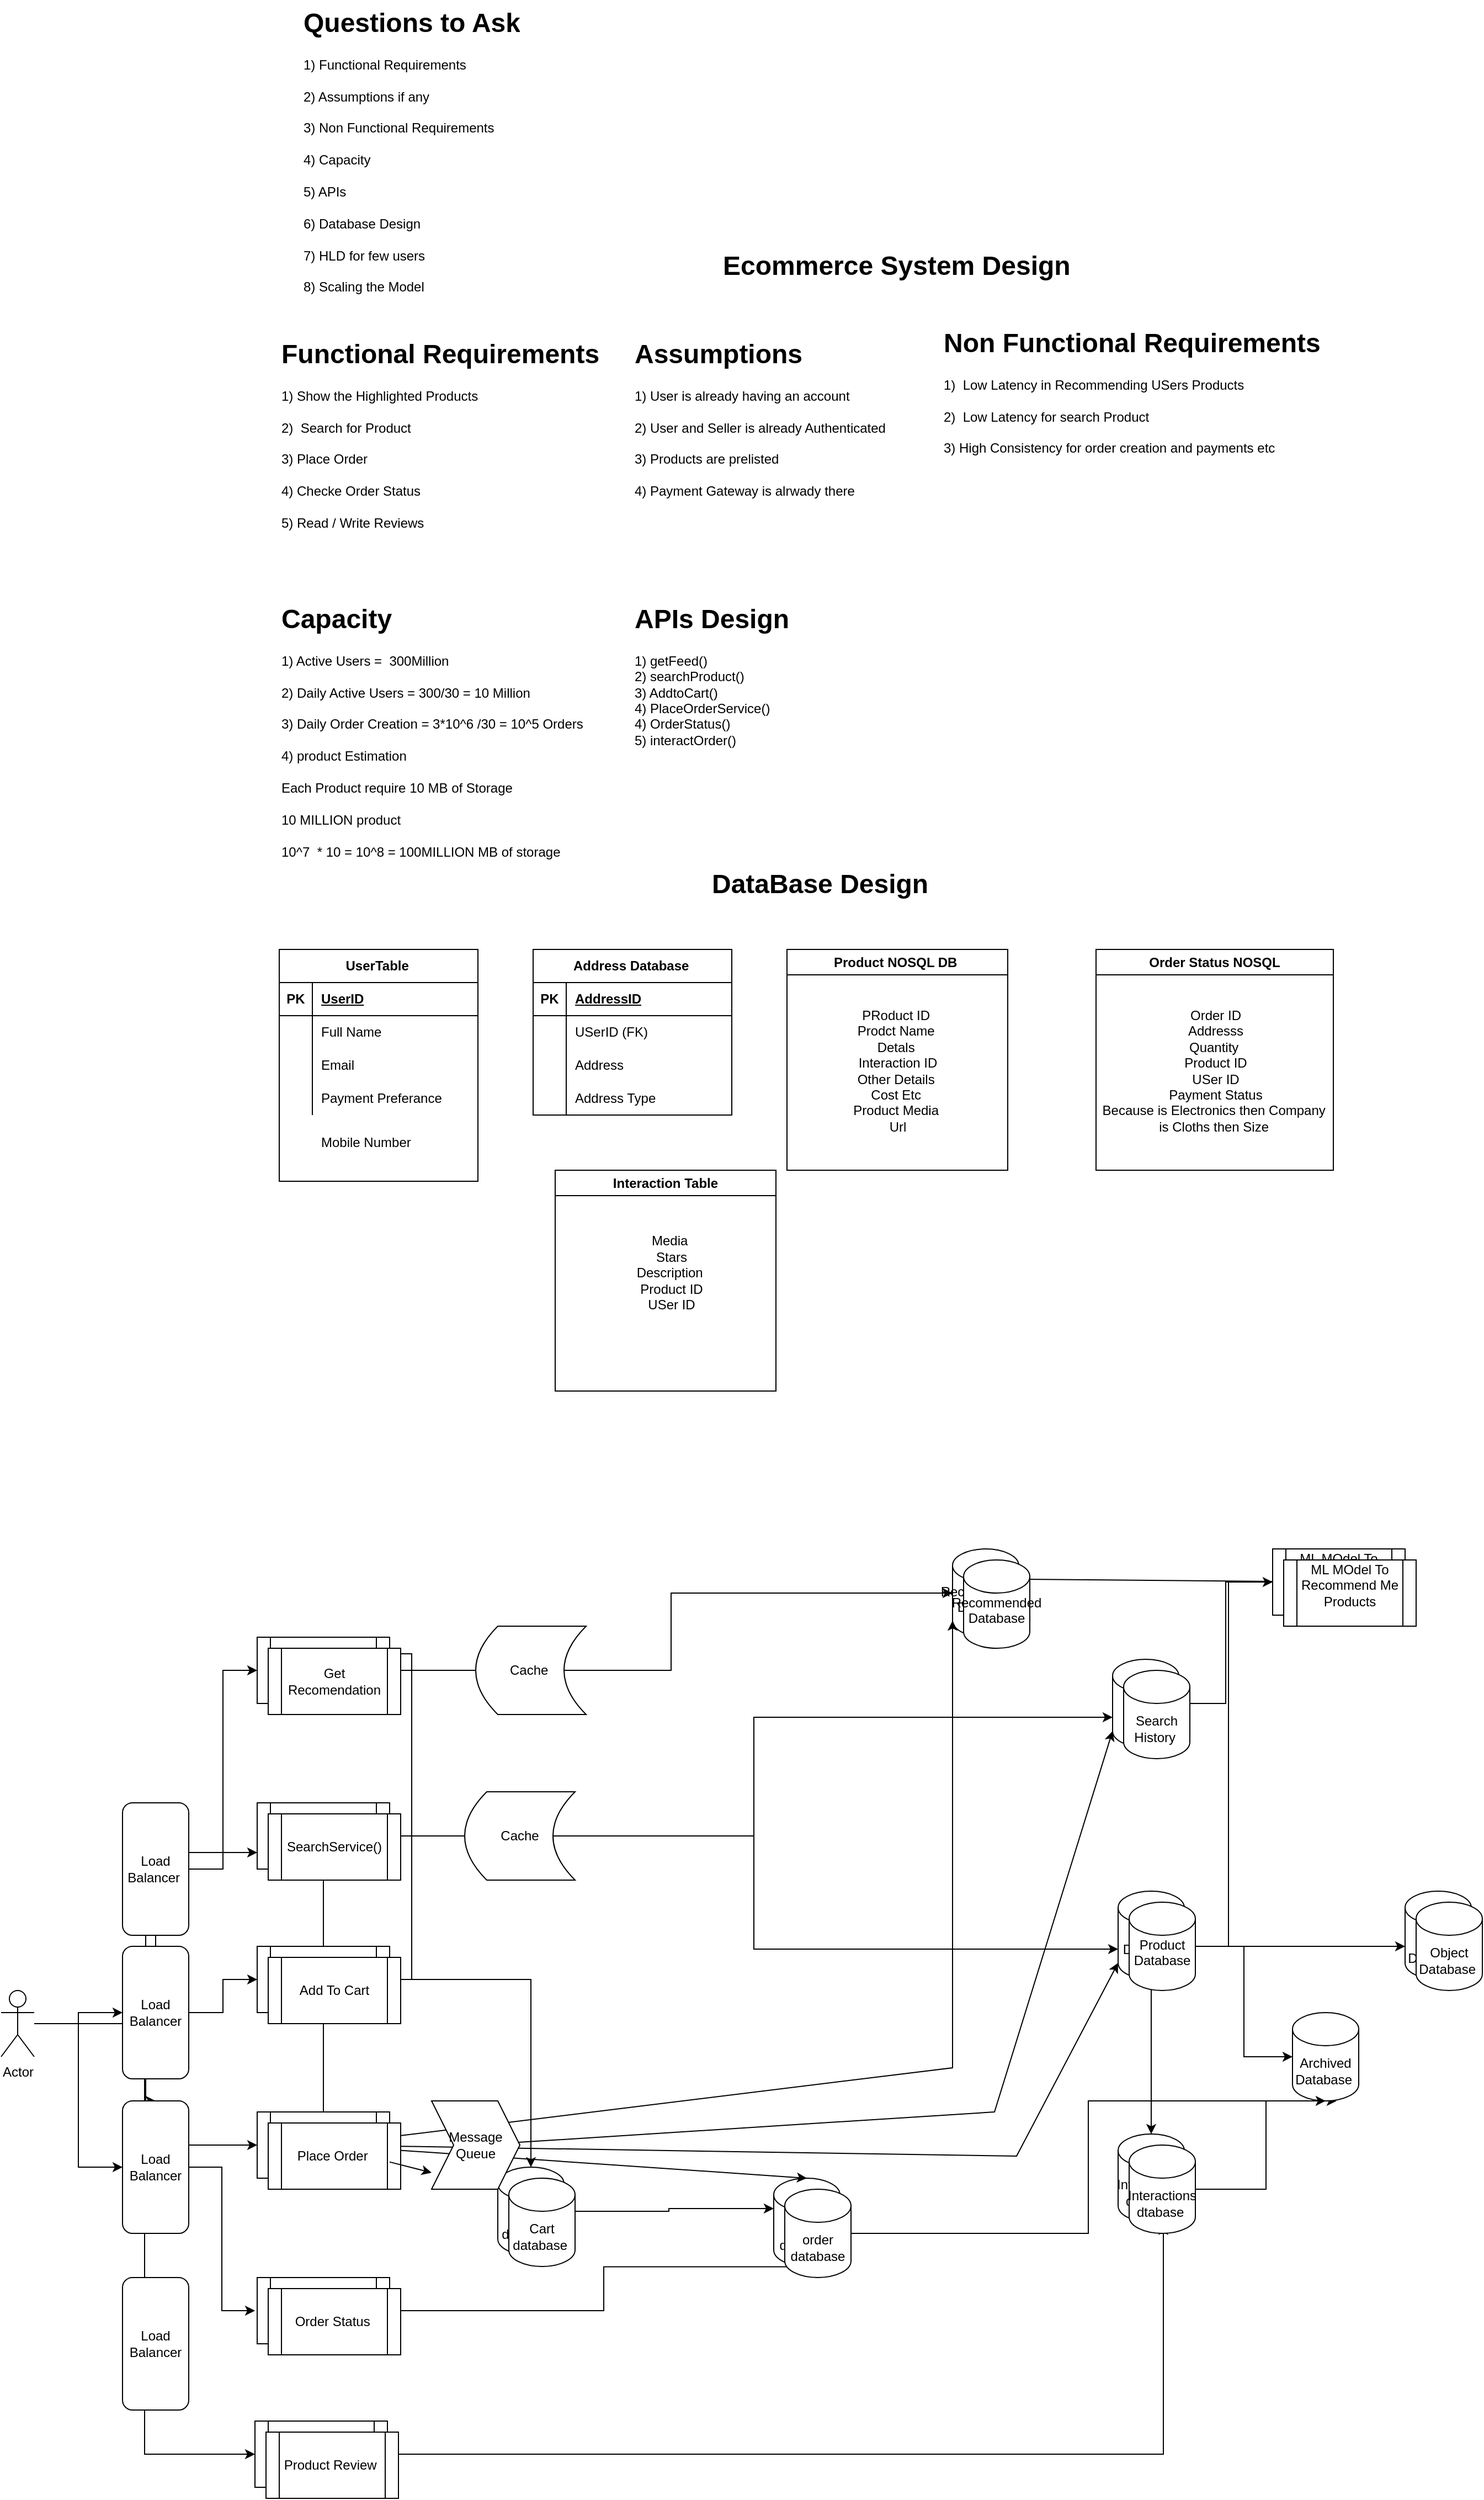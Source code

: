 <mxfile version="26.0.4">
  <diagram name="Page-1" id="vPNPpw1-spJfK8KdUWBt">
    <mxGraphModel dx="2977" dy="2204" grid="1" gridSize="10" guides="1" tooltips="1" connect="1" arrows="1" fold="1" page="1" pageScale="1" pageWidth="827" pageHeight="1169" math="0" shadow="0">
      <root>
        <mxCell id="0" />
        <mxCell id="1" parent="0" />
        <mxCell id="ARHC1FXlhYcFvnNgFahC-1" value="&lt;h1 style=&quot;margin-top: 0px;&quot;&gt;Ecommerce System Design&amp;nbsp;&lt;/h1&gt;" style="text;html=1;whiteSpace=wrap;overflow=hidden;rounded=0;" vertex="1" parent="1">
          <mxGeometry x="160" y="-600" width="340" height="40" as="geometry" />
        </mxCell>
        <mxCell id="ARHC1FXlhYcFvnNgFahC-2" value="&lt;h1 style=&quot;margin-top: 0px;&quot;&gt;Questions to Ask&lt;/h1&gt;&lt;div&gt;1) Functional Requirements&amp;nbsp;&lt;/div&gt;&lt;div&gt;&lt;br&gt;&lt;/div&gt;&lt;div&gt;2) Assumptions if any&lt;/div&gt;&lt;div&gt;&lt;br&gt;&lt;/div&gt;&lt;div&gt;3) Non Functional Requirements&lt;/div&gt;&lt;div&gt;&lt;br&gt;&lt;/div&gt;&lt;div&gt;4) Capacity&lt;/div&gt;&lt;div&gt;&lt;br&gt;&lt;/div&gt;&lt;div&gt;5) APIs&lt;/div&gt;&lt;div&gt;&lt;br&gt;&lt;/div&gt;&lt;div&gt;6) Database Design&amp;nbsp;&lt;/div&gt;&lt;div&gt;&lt;br&gt;&lt;/div&gt;&lt;div&gt;7) HLD for few users&amp;nbsp;&lt;/div&gt;&lt;div&gt;&lt;br&gt;&lt;/div&gt;&lt;div&gt;8) Scaling the Model&amp;nbsp;&lt;/div&gt;&lt;div&gt;&lt;br&gt;&lt;/div&gt;&lt;div&gt;&lt;br&gt;&lt;/div&gt;" style="text;html=1;whiteSpace=wrap;overflow=hidden;rounded=0;" vertex="1" parent="1">
          <mxGeometry x="-220" y="-820" width="240" height="280" as="geometry" />
        </mxCell>
        <mxCell id="ARHC1FXlhYcFvnNgFahC-3" value="&lt;h1 style=&quot;margin-top: 0px;&quot;&gt;&lt;span style=&quot;background-color: transparent; color: light-dark(rgb(0, 0, 0), rgb(255, 255, 255));&quot;&gt;Functional Requirements&lt;/span&gt;&lt;/h1&gt;&lt;div&gt;&lt;span style=&quot;background-color: transparent; color: light-dark(rgb(0, 0, 0), rgb(255, 255, 255));&quot;&gt;1) Show the Highlighted Products&amp;nbsp;&lt;/span&gt;&lt;/div&gt;&lt;div&gt;&lt;span style=&quot;background-color: transparent; color: light-dark(rgb(0, 0, 0), rgb(255, 255, 255));&quot;&gt;&lt;br&gt;&lt;/span&gt;&lt;/div&gt;&lt;div&gt;&lt;span style=&quot;background-color: transparent; color: light-dark(rgb(0, 0, 0), rgb(255, 255, 255));&quot;&gt;2)&amp;nbsp; Search for Product&amp;nbsp;&lt;/span&gt;&lt;/div&gt;&lt;div&gt;&lt;br&gt;&lt;/div&gt;&lt;div&gt;&lt;span style=&quot;background-color: transparent; color: light-dark(rgb(0, 0, 0), rgb(255, 255, 255));&quot;&gt;3) Place Order&lt;/span&gt;&lt;/div&gt;&lt;div&gt;&lt;span style=&quot;background-color: transparent; color: light-dark(rgb(0, 0, 0), rgb(255, 255, 255));&quot;&gt;&lt;br&gt;&lt;/span&gt;&lt;/div&gt;&lt;div&gt;&lt;span style=&quot;background-color: transparent; color: light-dark(rgb(0, 0, 0), rgb(255, 255, 255));&quot;&gt;4) Checke Order Status&lt;/span&gt;&lt;/div&gt;&lt;div&gt;&lt;span style=&quot;background-color: transparent; color: light-dark(rgb(0, 0, 0), rgb(255, 255, 255));&quot;&gt;&lt;br&gt;&lt;/span&gt;&lt;/div&gt;&lt;div&gt;&lt;span style=&quot;background-color: transparent; color: light-dark(rgb(0, 0, 0), rgb(255, 255, 255));&quot;&gt;5) Read / Write Reviews&amp;nbsp;&lt;/span&gt;&lt;/div&gt;&lt;div&gt;&lt;span style=&quot;background-color: transparent; color: light-dark(rgb(0, 0, 0), rgb(255, 255, 255));&quot;&gt;&lt;br&gt;&lt;/span&gt;&lt;/div&gt;&lt;div&gt;&lt;span style=&quot;background-color: transparent; color: light-dark(rgb(0, 0, 0), rgb(255, 255, 255));&quot;&gt;&lt;br&gt;&lt;/span&gt;&lt;/div&gt;" style="text;html=1;whiteSpace=wrap;overflow=hidden;rounded=0;" vertex="1" parent="1">
          <mxGeometry x="-240" y="-520" width="300" height="210" as="geometry" />
        </mxCell>
        <mxCell id="ARHC1FXlhYcFvnNgFahC-4" value="&lt;h1 style=&quot;margin-top: 0px;&quot;&gt;Assumptions&lt;/h1&gt;&lt;div&gt;1) User is already having an account&lt;/div&gt;&lt;div&gt;&lt;br&gt;&lt;/div&gt;&lt;div&gt;2) User and Seller is already Authenticated&lt;/div&gt;&lt;div&gt;&lt;br&gt;&lt;/div&gt;&lt;div&gt;3) Products are prelisted&amp;nbsp;&lt;/div&gt;&lt;div&gt;&lt;br&gt;&lt;/div&gt;&lt;div&gt;4) Payment Gateway is alrwady there&amp;nbsp;&amp;nbsp;&lt;/div&gt;&lt;div&gt;&lt;br&gt;&lt;/div&gt;" style="text;html=1;whiteSpace=wrap;overflow=hidden;rounded=0;" vertex="1" parent="1">
          <mxGeometry x="80" y="-520" width="260" height="160" as="geometry" />
        </mxCell>
        <mxCell id="ARHC1FXlhYcFvnNgFahC-5" value="&lt;h1 style=&quot;margin-top: 0px;&quot;&gt;Non Functional Requirements&lt;/h1&gt;&lt;div&gt;1)&amp;nbsp; Low Latency in Recommending USers Products&amp;nbsp;&lt;/div&gt;&lt;div&gt;&lt;br&gt;&lt;/div&gt;&lt;div&gt;2)&amp;nbsp; Low Latency for search Product&amp;nbsp;&lt;/div&gt;&lt;div&gt;&lt;br&gt;&lt;/div&gt;&lt;div&gt;3) High Consistency for order creation and payments etc&lt;/div&gt;&lt;div&gt;&lt;br&gt;&lt;/div&gt;&lt;div&gt;&lt;br&gt;&lt;/div&gt;" style="text;html=1;whiteSpace=wrap;overflow=hidden;rounded=0;" vertex="1" parent="1">
          <mxGeometry x="360" y="-530" width="360" height="140" as="geometry" />
        </mxCell>
        <mxCell id="ARHC1FXlhYcFvnNgFahC-7" value="&lt;h1 style=&quot;margin-top: 0px;&quot;&gt;Capacity&amp;nbsp;&lt;/h1&gt;&lt;div&gt;1) Active Users =&amp;nbsp; 300Million&lt;/div&gt;&lt;div&gt;&lt;br&gt;&lt;/div&gt;&lt;div&gt;2) Daily Active Users = 300/30 = 10 Million&lt;/div&gt;&lt;div&gt;&lt;br&gt;&lt;/div&gt;&lt;div&gt;3) Daily Order Creation = 3*10^6 /30 = 10^5 Orders&lt;/div&gt;&lt;div&gt;&lt;br&gt;&lt;/div&gt;&lt;div&gt;4) product Estimation&amp;nbsp;&lt;/div&gt;&lt;div&gt;&lt;br&gt;&lt;/div&gt;&lt;div&gt;Each Product require 10 MB of Storage&amp;nbsp;&lt;/div&gt;&lt;div&gt;&lt;br&gt;&lt;/div&gt;&lt;div&gt;10 MILLION product&amp;nbsp;&amp;nbsp;&lt;/div&gt;&lt;div&gt;&lt;br&gt;&lt;/div&gt;&lt;div&gt;10^7&amp;nbsp; * 10 = 10^8 = 100MILLION MB of storage&amp;nbsp;&lt;/div&gt;" style="text;html=1;whiteSpace=wrap;overflow=hidden;rounded=0;" vertex="1" parent="1">
          <mxGeometry x="-240" y="-280" width="290" height="250" as="geometry" />
        </mxCell>
        <mxCell id="ARHC1FXlhYcFvnNgFahC-8" value="&lt;h1 style=&quot;margin-top: 0px;&quot;&gt;APIs Design&amp;nbsp;&lt;/h1&gt;&lt;div&gt;1) getFeed()&lt;/div&gt;&lt;div&gt;2) searchProduct()&lt;/div&gt;&lt;div&gt;3) AddtoCart()&lt;/div&gt;&lt;div&gt;4) PlaceOrderService()&lt;/div&gt;&lt;div&gt;4) OrderStatus()&lt;/div&gt;&lt;div&gt;5) interactOrder()&lt;/div&gt;" style="text;html=1;whiteSpace=wrap;overflow=hidden;rounded=0;" vertex="1" parent="1">
          <mxGeometry x="80" y="-280" width="180" height="140" as="geometry" />
        </mxCell>
        <mxCell id="ARHC1FXlhYcFvnNgFahC-9" value="&lt;h1 style=&quot;margin-top: 0px;&quot;&gt;DataBase Design&amp;nbsp;&lt;/h1&gt;" style="text;html=1;whiteSpace=wrap;overflow=hidden;rounded=0;" vertex="1" parent="1">
          <mxGeometry x="150" y="-40" width="230" height="40" as="geometry" />
        </mxCell>
        <mxCell id="ARHC1FXlhYcFvnNgFahC-10" value="UserTable&amp;nbsp;" style="shape=table;startSize=30;container=1;collapsible=1;childLayout=tableLayout;fixedRows=1;rowLines=0;fontStyle=1;align=center;resizeLast=1;html=1;" vertex="1" parent="1">
          <mxGeometry x="-240" y="40" width="180" height="210" as="geometry" />
        </mxCell>
        <mxCell id="ARHC1FXlhYcFvnNgFahC-11" value="" style="shape=tableRow;horizontal=0;startSize=0;swimlaneHead=0;swimlaneBody=0;fillColor=none;collapsible=0;dropTarget=0;points=[[0,0.5],[1,0.5]];portConstraint=eastwest;top=0;left=0;right=0;bottom=1;" vertex="1" parent="ARHC1FXlhYcFvnNgFahC-10">
          <mxGeometry y="30" width="180" height="30" as="geometry" />
        </mxCell>
        <mxCell id="ARHC1FXlhYcFvnNgFahC-12" value="PK" style="shape=partialRectangle;connectable=0;fillColor=none;top=0;left=0;bottom=0;right=0;fontStyle=1;overflow=hidden;whiteSpace=wrap;html=1;" vertex="1" parent="ARHC1FXlhYcFvnNgFahC-11">
          <mxGeometry width="30" height="30" as="geometry">
            <mxRectangle width="30" height="30" as="alternateBounds" />
          </mxGeometry>
        </mxCell>
        <mxCell id="ARHC1FXlhYcFvnNgFahC-13" value="UserID" style="shape=partialRectangle;connectable=0;fillColor=none;top=0;left=0;bottom=0;right=0;align=left;spacingLeft=6;fontStyle=5;overflow=hidden;whiteSpace=wrap;html=1;" vertex="1" parent="ARHC1FXlhYcFvnNgFahC-11">
          <mxGeometry x="30" width="150" height="30" as="geometry">
            <mxRectangle width="150" height="30" as="alternateBounds" />
          </mxGeometry>
        </mxCell>
        <mxCell id="ARHC1FXlhYcFvnNgFahC-14" value="" style="shape=tableRow;horizontal=0;startSize=0;swimlaneHead=0;swimlaneBody=0;fillColor=none;collapsible=0;dropTarget=0;points=[[0,0.5],[1,0.5]];portConstraint=eastwest;top=0;left=0;right=0;bottom=0;" vertex="1" parent="ARHC1FXlhYcFvnNgFahC-10">
          <mxGeometry y="60" width="180" height="30" as="geometry" />
        </mxCell>
        <mxCell id="ARHC1FXlhYcFvnNgFahC-15" value="" style="shape=partialRectangle;connectable=0;fillColor=none;top=0;left=0;bottom=0;right=0;editable=1;overflow=hidden;whiteSpace=wrap;html=1;" vertex="1" parent="ARHC1FXlhYcFvnNgFahC-14">
          <mxGeometry width="30" height="30" as="geometry">
            <mxRectangle width="30" height="30" as="alternateBounds" />
          </mxGeometry>
        </mxCell>
        <mxCell id="ARHC1FXlhYcFvnNgFahC-16" value="Full Name" style="shape=partialRectangle;connectable=0;fillColor=none;top=0;left=0;bottom=0;right=0;align=left;spacingLeft=6;overflow=hidden;whiteSpace=wrap;html=1;" vertex="1" parent="ARHC1FXlhYcFvnNgFahC-14">
          <mxGeometry x="30" width="150" height="30" as="geometry">
            <mxRectangle width="150" height="30" as="alternateBounds" />
          </mxGeometry>
        </mxCell>
        <mxCell id="ARHC1FXlhYcFvnNgFahC-17" value="" style="shape=tableRow;horizontal=0;startSize=0;swimlaneHead=0;swimlaneBody=0;fillColor=none;collapsible=0;dropTarget=0;points=[[0,0.5],[1,0.5]];portConstraint=eastwest;top=0;left=0;right=0;bottom=0;" vertex="1" parent="ARHC1FXlhYcFvnNgFahC-10">
          <mxGeometry y="90" width="180" height="30" as="geometry" />
        </mxCell>
        <mxCell id="ARHC1FXlhYcFvnNgFahC-18" value="" style="shape=partialRectangle;connectable=0;fillColor=none;top=0;left=0;bottom=0;right=0;editable=1;overflow=hidden;whiteSpace=wrap;html=1;" vertex="1" parent="ARHC1FXlhYcFvnNgFahC-17">
          <mxGeometry width="30" height="30" as="geometry">
            <mxRectangle width="30" height="30" as="alternateBounds" />
          </mxGeometry>
        </mxCell>
        <mxCell id="ARHC1FXlhYcFvnNgFahC-19" value="Email" style="shape=partialRectangle;connectable=0;fillColor=none;top=0;left=0;bottom=0;right=0;align=left;spacingLeft=6;overflow=hidden;whiteSpace=wrap;html=1;" vertex="1" parent="ARHC1FXlhYcFvnNgFahC-17">
          <mxGeometry x="30" width="150" height="30" as="geometry">
            <mxRectangle width="150" height="30" as="alternateBounds" />
          </mxGeometry>
        </mxCell>
        <mxCell id="ARHC1FXlhYcFvnNgFahC-20" value="" style="shape=tableRow;horizontal=0;startSize=0;swimlaneHead=0;swimlaneBody=0;fillColor=none;collapsible=0;dropTarget=0;points=[[0,0.5],[1,0.5]];portConstraint=eastwest;top=0;left=0;right=0;bottom=0;" vertex="1" parent="ARHC1FXlhYcFvnNgFahC-10">
          <mxGeometry y="120" width="180" height="30" as="geometry" />
        </mxCell>
        <mxCell id="ARHC1FXlhYcFvnNgFahC-21" value="" style="shape=partialRectangle;connectable=0;fillColor=none;top=0;left=0;bottom=0;right=0;editable=1;overflow=hidden;whiteSpace=wrap;html=1;" vertex="1" parent="ARHC1FXlhYcFvnNgFahC-20">
          <mxGeometry width="30" height="30" as="geometry">
            <mxRectangle width="30" height="30" as="alternateBounds" />
          </mxGeometry>
        </mxCell>
        <mxCell id="ARHC1FXlhYcFvnNgFahC-22" value="Payment Preferance" style="shape=partialRectangle;connectable=0;fillColor=none;top=0;left=0;bottom=0;right=0;align=left;spacingLeft=6;overflow=hidden;whiteSpace=wrap;html=1;" vertex="1" parent="ARHC1FXlhYcFvnNgFahC-20">
          <mxGeometry x="30" width="150" height="30" as="geometry">
            <mxRectangle width="150" height="30" as="alternateBounds" />
          </mxGeometry>
        </mxCell>
        <mxCell id="ARHC1FXlhYcFvnNgFahC-23" value="Mobile Number&amp;nbsp;" style="shape=partialRectangle;connectable=0;fillColor=none;top=0;left=0;bottom=0;right=0;align=left;spacingLeft=6;overflow=hidden;whiteSpace=wrap;html=1;" vertex="1" parent="1">
          <mxGeometry x="-210" y="200" width="150" height="30" as="geometry">
            <mxRectangle width="150" height="30" as="alternateBounds" />
          </mxGeometry>
        </mxCell>
        <mxCell id="ARHC1FXlhYcFvnNgFahC-24" value="Address Database&amp;nbsp;" style="shape=table;startSize=30;container=1;collapsible=1;childLayout=tableLayout;fixedRows=1;rowLines=0;fontStyle=1;align=center;resizeLast=1;html=1;" vertex="1" parent="1">
          <mxGeometry x="-10" y="40" width="180" height="150" as="geometry" />
        </mxCell>
        <mxCell id="ARHC1FXlhYcFvnNgFahC-25" value="" style="shape=tableRow;horizontal=0;startSize=0;swimlaneHead=0;swimlaneBody=0;fillColor=none;collapsible=0;dropTarget=0;points=[[0,0.5],[1,0.5]];portConstraint=eastwest;top=0;left=0;right=0;bottom=1;" vertex="1" parent="ARHC1FXlhYcFvnNgFahC-24">
          <mxGeometry y="30" width="180" height="30" as="geometry" />
        </mxCell>
        <mxCell id="ARHC1FXlhYcFvnNgFahC-26" value="PK" style="shape=partialRectangle;connectable=0;fillColor=none;top=0;left=0;bottom=0;right=0;fontStyle=1;overflow=hidden;whiteSpace=wrap;html=1;" vertex="1" parent="ARHC1FXlhYcFvnNgFahC-25">
          <mxGeometry width="30" height="30" as="geometry">
            <mxRectangle width="30" height="30" as="alternateBounds" />
          </mxGeometry>
        </mxCell>
        <mxCell id="ARHC1FXlhYcFvnNgFahC-27" value="AddressID" style="shape=partialRectangle;connectable=0;fillColor=none;top=0;left=0;bottom=0;right=0;align=left;spacingLeft=6;fontStyle=5;overflow=hidden;whiteSpace=wrap;html=1;" vertex="1" parent="ARHC1FXlhYcFvnNgFahC-25">
          <mxGeometry x="30" width="150" height="30" as="geometry">
            <mxRectangle width="150" height="30" as="alternateBounds" />
          </mxGeometry>
        </mxCell>
        <mxCell id="ARHC1FXlhYcFvnNgFahC-28" value="" style="shape=tableRow;horizontal=0;startSize=0;swimlaneHead=0;swimlaneBody=0;fillColor=none;collapsible=0;dropTarget=0;points=[[0,0.5],[1,0.5]];portConstraint=eastwest;top=0;left=0;right=0;bottom=0;" vertex="1" parent="ARHC1FXlhYcFvnNgFahC-24">
          <mxGeometry y="60" width="180" height="30" as="geometry" />
        </mxCell>
        <mxCell id="ARHC1FXlhYcFvnNgFahC-29" value="" style="shape=partialRectangle;connectable=0;fillColor=none;top=0;left=0;bottom=0;right=0;editable=1;overflow=hidden;whiteSpace=wrap;html=1;" vertex="1" parent="ARHC1FXlhYcFvnNgFahC-28">
          <mxGeometry width="30" height="30" as="geometry">
            <mxRectangle width="30" height="30" as="alternateBounds" />
          </mxGeometry>
        </mxCell>
        <mxCell id="ARHC1FXlhYcFvnNgFahC-30" value="USerID (FK)" style="shape=partialRectangle;connectable=0;fillColor=none;top=0;left=0;bottom=0;right=0;align=left;spacingLeft=6;overflow=hidden;whiteSpace=wrap;html=1;" vertex="1" parent="ARHC1FXlhYcFvnNgFahC-28">
          <mxGeometry x="30" width="150" height="30" as="geometry">
            <mxRectangle width="150" height="30" as="alternateBounds" />
          </mxGeometry>
        </mxCell>
        <mxCell id="ARHC1FXlhYcFvnNgFahC-31" value="" style="shape=tableRow;horizontal=0;startSize=0;swimlaneHead=0;swimlaneBody=0;fillColor=none;collapsible=0;dropTarget=0;points=[[0,0.5],[1,0.5]];portConstraint=eastwest;top=0;left=0;right=0;bottom=0;" vertex="1" parent="ARHC1FXlhYcFvnNgFahC-24">
          <mxGeometry y="90" width="180" height="30" as="geometry" />
        </mxCell>
        <mxCell id="ARHC1FXlhYcFvnNgFahC-32" value="" style="shape=partialRectangle;connectable=0;fillColor=none;top=0;left=0;bottom=0;right=0;editable=1;overflow=hidden;whiteSpace=wrap;html=1;" vertex="1" parent="ARHC1FXlhYcFvnNgFahC-31">
          <mxGeometry width="30" height="30" as="geometry">
            <mxRectangle width="30" height="30" as="alternateBounds" />
          </mxGeometry>
        </mxCell>
        <mxCell id="ARHC1FXlhYcFvnNgFahC-33" value="Address" style="shape=partialRectangle;connectable=0;fillColor=none;top=0;left=0;bottom=0;right=0;align=left;spacingLeft=6;overflow=hidden;whiteSpace=wrap;html=1;" vertex="1" parent="ARHC1FXlhYcFvnNgFahC-31">
          <mxGeometry x="30" width="150" height="30" as="geometry">
            <mxRectangle width="150" height="30" as="alternateBounds" />
          </mxGeometry>
        </mxCell>
        <mxCell id="ARHC1FXlhYcFvnNgFahC-34" value="" style="shape=tableRow;horizontal=0;startSize=0;swimlaneHead=0;swimlaneBody=0;fillColor=none;collapsible=0;dropTarget=0;points=[[0,0.5],[1,0.5]];portConstraint=eastwest;top=0;left=0;right=0;bottom=0;" vertex="1" parent="ARHC1FXlhYcFvnNgFahC-24">
          <mxGeometry y="120" width="180" height="30" as="geometry" />
        </mxCell>
        <mxCell id="ARHC1FXlhYcFvnNgFahC-35" value="" style="shape=partialRectangle;connectable=0;fillColor=none;top=0;left=0;bottom=0;right=0;editable=1;overflow=hidden;whiteSpace=wrap;html=1;" vertex="1" parent="ARHC1FXlhYcFvnNgFahC-34">
          <mxGeometry width="30" height="30" as="geometry">
            <mxRectangle width="30" height="30" as="alternateBounds" />
          </mxGeometry>
        </mxCell>
        <mxCell id="ARHC1FXlhYcFvnNgFahC-36" value="Address Type" style="shape=partialRectangle;connectable=0;fillColor=none;top=0;left=0;bottom=0;right=0;align=left;spacingLeft=6;overflow=hidden;whiteSpace=wrap;html=1;" vertex="1" parent="ARHC1FXlhYcFvnNgFahC-34">
          <mxGeometry x="30" width="150" height="30" as="geometry">
            <mxRectangle width="150" height="30" as="alternateBounds" />
          </mxGeometry>
        </mxCell>
        <mxCell id="ARHC1FXlhYcFvnNgFahC-55" value="Product NOSQL DB&amp;nbsp;" style="swimlane;whiteSpace=wrap;html=1;" vertex="1" parent="1">
          <mxGeometry x="220" y="40" width="200" height="200" as="geometry" />
        </mxCell>
        <mxCell id="ARHC1FXlhYcFvnNgFahC-56" value="PRoduct ID&amp;nbsp;&lt;br&gt;Prodct Name&amp;nbsp;&lt;br&gt;Detals&amp;nbsp;&lt;br&gt;Interaction ID&lt;div&gt;Other Details&amp;nbsp;&lt;br&gt;Cost Etc&amp;nbsp;&lt;br&gt;Product Media&amp;nbsp;&lt;br&gt;&lt;div&gt;Url&lt;/div&gt;&lt;/div&gt;" style="text;html=1;align=center;verticalAlign=middle;resizable=0;points=[];autosize=1;strokeColor=none;fillColor=none;" vertex="1" parent="ARHC1FXlhYcFvnNgFahC-55">
          <mxGeometry x="50" y="45" width="100" height="130" as="geometry" />
        </mxCell>
        <mxCell id="ARHC1FXlhYcFvnNgFahC-57" value="Order Status NOSQL" style="swimlane;whiteSpace=wrap;html=1;startSize=23;" vertex="1" parent="1">
          <mxGeometry x="500" y="40" width="215" height="200" as="geometry" />
        </mxCell>
        <mxCell id="ARHC1FXlhYcFvnNgFahC-59" value="Order ID&lt;br&gt;Addresss&lt;div&gt;Quantity&amp;nbsp;&lt;br&gt;Product ID&lt;/div&gt;&lt;div&gt;USer ID&lt;/div&gt;&lt;div&gt;Payment Status&lt;/div&gt;&lt;div&gt;Because is Electronics then Company&amp;nbsp;&lt;br&gt;is Cloths then Size&amp;nbsp;&lt;/div&gt;" style="text;html=1;align=center;verticalAlign=middle;resizable=0;points=[];autosize=1;strokeColor=none;fillColor=none;" vertex="1" parent="ARHC1FXlhYcFvnNgFahC-57">
          <mxGeometry x="-7.5" y="45" width="230" height="130" as="geometry" />
        </mxCell>
        <mxCell id="ARHC1FXlhYcFvnNgFahC-58" value="Interaction Table" style="swimlane;whiteSpace=wrap;html=1;" vertex="1" parent="1">
          <mxGeometry x="10" y="240" width="200" height="200" as="geometry" />
        </mxCell>
        <mxCell id="ARHC1FXlhYcFvnNgFahC-60" value="Media&amp;nbsp;&lt;br&gt;Stars&lt;br&gt;Description&amp;nbsp;&lt;br&gt;Product ID&lt;div&gt;USer ID&lt;/div&gt;&lt;div&gt;&lt;br&gt;&lt;/div&gt;" style="text;html=1;align=center;verticalAlign=middle;resizable=0;points=[];autosize=1;strokeColor=none;fillColor=none;" vertex="1" parent="ARHC1FXlhYcFvnNgFahC-58">
          <mxGeometry x="60" y="50" width="90" height="100" as="geometry" />
        </mxCell>
        <mxCell id="ARHC1FXlhYcFvnNgFahC-98" style="edgeStyle=orthogonalEdgeStyle;rounded=0;orthogonalLoop=1;jettySize=auto;html=1;entryX=0;entryY=0.75;entryDx=0;entryDy=0;" edge="1" parent="1" source="ARHC1FXlhYcFvnNgFahC-81" target="ARHC1FXlhYcFvnNgFahC-94">
          <mxGeometry relative="1" as="geometry" />
        </mxCell>
        <mxCell id="ARHC1FXlhYcFvnNgFahC-110" style="edgeStyle=orthogonalEdgeStyle;rounded=0;orthogonalLoop=1;jettySize=auto;html=1;entryX=0;entryY=0.5;entryDx=0;entryDy=0;" edge="1" parent="1" source="ARHC1FXlhYcFvnNgFahC-138" target="ARHC1FXlhYcFvnNgFahC-109">
          <mxGeometry relative="1" as="geometry" />
        </mxCell>
        <mxCell id="ARHC1FXlhYcFvnNgFahC-113" style="edgeStyle=orthogonalEdgeStyle;rounded=0;orthogonalLoop=1;jettySize=auto;html=1;" edge="1" parent="1" source="ARHC1FXlhYcFvnNgFahC-140" target="ARHC1FXlhYcFvnNgFahC-112">
          <mxGeometry relative="1" as="geometry" />
        </mxCell>
        <mxCell id="ARHC1FXlhYcFvnNgFahC-120" style="edgeStyle=orthogonalEdgeStyle;rounded=0;orthogonalLoop=1;jettySize=auto;html=1;entryX=0;entryY=0.5;entryDx=0;entryDy=0;" edge="1" parent="1" source="ARHC1FXlhYcFvnNgFahC-81" target="ARHC1FXlhYcFvnNgFahC-119">
          <mxGeometry relative="1" as="geometry" />
        </mxCell>
        <mxCell id="ARHC1FXlhYcFvnNgFahC-132" style="edgeStyle=elbowEdgeStyle;rounded=0;orthogonalLoop=1;jettySize=auto;html=1;" edge="1" parent="1" source="ARHC1FXlhYcFvnNgFahC-141">
          <mxGeometry relative="1" as="geometry">
            <mxPoint x="-262" y="1273" as="targetPoint" />
          </mxGeometry>
        </mxCell>
        <mxCell id="ARHC1FXlhYcFvnNgFahC-135" style="edgeStyle=elbowEdgeStyle;rounded=0;orthogonalLoop=1;jettySize=auto;html=1;entryX=0;entryY=0.5;entryDx=0;entryDy=0;" edge="1" parent="1" source="ARHC1FXlhYcFvnNgFahC-141" target="ARHC1FXlhYcFvnNgFahC-136">
          <mxGeometry relative="1" as="geometry">
            <mxPoint x="-452" y="1274.0" as="targetPoint" />
            <Array as="points">
              <mxPoint x="-362" y="1293" />
            </Array>
          </mxGeometry>
        </mxCell>
        <mxCell id="ARHC1FXlhYcFvnNgFahC-81" value="Actor" style="shape=umlActor;verticalLabelPosition=bottom;verticalAlign=top;html=1;outlineConnect=0;" vertex="1" parent="1">
          <mxGeometry x="-492" y="983" width="30" height="60" as="geometry" />
        </mxCell>
        <mxCell id="ARHC1FXlhYcFvnNgFahC-94" value="SearchService()" style="shape=process;whiteSpace=wrap;html=1;backgroundOutline=1;" vertex="1" parent="1">
          <mxGeometry x="-260" y="813" width="120" height="60" as="geometry" />
        </mxCell>
        <mxCell id="ARHC1FXlhYcFvnNgFahC-105" style="edgeStyle=orthogonalEdgeStyle;rounded=0;orthogonalLoop=1;jettySize=auto;html=1;entryX=0;entryY=0.5;entryDx=0;entryDy=0;" edge="1" parent="1" source="ARHC1FXlhYcFvnNgFahC-95" target="ARHC1FXlhYcFvnNgFahC-104">
          <mxGeometry relative="1" as="geometry" />
        </mxCell>
        <mxCell id="ARHC1FXlhYcFvnNgFahC-95" value="Search History&amp;nbsp;" style="shape=cylinder3;whiteSpace=wrap;html=1;boundedLbl=1;backgroundOutline=1;size=15;" vertex="1" parent="1">
          <mxGeometry x="515" y="683" width="60" height="80" as="geometry" />
        </mxCell>
        <mxCell id="ARHC1FXlhYcFvnNgFahC-103" style="edgeStyle=orthogonalEdgeStyle;rounded=0;orthogonalLoop=1;jettySize=auto;html=1;" edge="1" parent="1" source="ARHC1FXlhYcFvnNgFahC-96" target="ARHC1FXlhYcFvnNgFahC-99">
          <mxGeometry relative="1" as="geometry">
            <mxPoint x="550" y="1093" as="targetPoint" />
          </mxGeometry>
        </mxCell>
        <mxCell id="ARHC1FXlhYcFvnNgFahC-96" value="Product Database&lt;div&gt;&lt;br&gt;&lt;/div&gt;" style="shape=cylinder3;whiteSpace=wrap;html=1;boundedLbl=1;backgroundOutline=1;size=15;" vertex="1" parent="1">
          <mxGeometry x="520" y="893" width="60" height="80" as="geometry" />
        </mxCell>
        <mxCell id="ARHC1FXlhYcFvnNgFahC-97" value="Object Database&amp;nbsp;" style="shape=cylinder3;whiteSpace=wrap;html=1;boundedLbl=1;backgroundOutline=1;size=15;" vertex="1" parent="1">
          <mxGeometry x="780" y="893" width="60" height="80" as="geometry" />
        </mxCell>
        <mxCell id="ARHC1FXlhYcFvnNgFahC-99" value="&lt;div&gt;Interactions dtabase&amp;nbsp;&lt;/div&gt;" style="shape=cylinder3;whiteSpace=wrap;html=1;boundedLbl=1;backgroundOutline=1;size=15;" vertex="1" parent="1">
          <mxGeometry x="520" y="1113" width="60" height="80" as="geometry" />
        </mxCell>
        <mxCell id="ARHC1FXlhYcFvnNgFahC-100" style="edgeStyle=orthogonalEdgeStyle;rounded=0;orthogonalLoop=1;jettySize=auto;html=1;entryX=0;entryY=0;entryDx=0;entryDy=52.5;entryPerimeter=0;" edge="1" parent="1" source="ARHC1FXlhYcFvnNgFahC-94" target="ARHC1FXlhYcFvnNgFahC-96">
          <mxGeometry relative="1" as="geometry" />
        </mxCell>
        <mxCell id="ARHC1FXlhYcFvnNgFahC-101" style="edgeStyle=orthogonalEdgeStyle;rounded=0;orthogonalLoop=1;jettySize=auto;html=1;entryX=0;entryY=0;entryDx=0;entryDy=52.5;entryPerimeter=0;" edge="1" parent="1" source="ARHC1FXlhYcFvnNgFahC-94" target="ARHC1FXlhYcFvnNgFahC-95">
          <mxGeometry relative="1" as="geometry">
            <Array as="points">
              <mxPoint x="190" y="843" />
              <mxPoint x="190" y="736" />
            </Array>
          </mxGeometry>
        </mxCell>
        <mxCell id="ARHC1FXlhYcFvnNgFahC-102" style="edgeStyle=orthogonalEdgeStyle;rounded=0;orthogonalLoop=1;jettySize=auto;html=1;entryX=0;entryY=0.5;entryDx=0;entryDy=0;entryPerimeter=0;" edge="1" parent="1">
          <mxGeometry relative="1" as="geometry">
            <mxPoint x="580" y="943" as="sourcePoint" />
            <mxPoint x="780" y="943" as="targetPoint" />
          </mxGeometry>
        </mxCell>
        <mxCell id="ARHC1FXlhYcFvnNgFahC-104" value="ML MOdel To Recommend Me Products&lt;div&gt;&lt;br&gt;&lt;/div&gt;" style="shape=process;whiteSpace=wrap;html=1;backgroundOutline=1;" vertex="1" parent="1">
          <mxGeometry x="660" y="583" width="120" height="60" as="geometry" />
        </mxCell>
        <mxCell id="ARHC1FXlhYcFvnNgFahC-106" style="edgeStyle=orthogonalEdgeStyle;rounded=0;orthogonalLoop=1;jettySize=auto;html=1;entryX=1;entryY=0;entryDx=0;entryDy=52.5;entryPerimeter=0;" edge="1" parent="1" source="ARHC1FXlhYcFvnNgFahC-104" target="ARHC1FXlhYcFvnNgFahC-96">
          <mxGeometry relative="1" as="geometry">
            <Array as="points">
              <mxPoint x="620" y="613" />
              <mxPoint x="620" y="943" />
              <mxPoint x="580" y="943" />
            </Array>
          </mxGeometry>
        </mxCell>
        <mxCell id="ARHC1FXlhYcFvnNgFahC-107" value="Recommended Database&lt;div&gt;&lt;br&gt;&lt;/div&gt;" style="shape=cylinder3;whiteSpace=wrap;html=1;boundedLbl=1;backgroundOutline=1;size=15;" vertex="1" parent="1">
          <mxGeometry x="370" y="583" width="60" height="80" as="geometry" />
        </mxCell>
        <mxCell id="ARHC1FXlhYcFvnNgFahC-109" value="Get Recomendation" style="shape=process;whiteSpace=wrap;html=1;backgroundOutline=1;" vertex="1" parent="1">
          <mxGeometry x="-260" y="663" width="120" height="60" as="geometry" />
        </mxCell>
        <mxCell id="ARHC1FXlhYcFvnNgFahC-111" style="edgeStyle=orthogonalEdgeStyle;rounded=0;orthogonalLoop=1;jettySize=auto;html=1;entryX=0;entryY=0.5;entryDx=0;entryDy=0;entryPerimeter=0;" edge="1" parent="1" source="ARHC1FXlhYcFvnNgFahC-109" target="ARHC1FXlhYcFvnNgFahC-107">
          <mxGeometry relative="1" as="geometry" />
        </mxCell>
        <mxCell id="ARHC1FXlhYcFvnNgFahC-114" style="edgeStyle=orthogonalEdgeStyle;rounded=0;orthogonalLoop=1;jettySize=auto;html=1;" edge="1" parent="1" source="ARHC1FXlhYcFvnNgFahC-112" target="ARHC1FXlhYcFvnNgFahC-94">
          <mxGeometry relative="1" as="geometry" />
        </mxCell>
        <mxCell id="ARHC1FXlhYcFvnNgFahC-115" style="edgeStyle=orthogonalEdgeStyle;rounded=0;orthogonalLoop=1;jettySize=auto;html=1;entryX=1;entryY=0.25;entryDx=0;entryDy=0;" edge="1" parent="1" source="ARHC1FXlhYcFvnNgFahC-112" target="ARHC1FXlhYcFvnNgFahC-109">
          <mxGeometry relative="1" as="geometry">
            <Array as="points">
              <mxPoint x="-120" y="973" />
              <mxPoint x="-120" y="678" />
            </Array>
          </mxGeometry>
        </mxCell>
        <mxCell id="ARHC1FXlhYcFvnNgFahC-112" value="Add To Cart" style="shape=process;whiteSpace=wrap;html=1;backgroundOutline=1;" vertex="1" parent="1">
          <mxGeometry x="-260" y="943" width="120" height="60" as="geometry" />
        </mxCell>
        <mxCell id="ARHC1FXlhYcFvnNgFahC-116" value="Cart database&amp;nbsp;" style="shape=cylinder3;whiteSpace=wrap;html=1;boundedLbl=1;backgroundOutline=1;size=15;" vertex="1" parent="1">
          <mxGeometry x="-42" y="1143" width="60" height="80" as="geometry" />
        </mxCell>
        <mxCell id="ARHC1FXlhYcFvnNgFahC-118" style="edgeStyle=orthogonalEdgeStyle;rounded=0;orthogonalLoop=1;jettySize=auto;html=1;entryX=0.5;entryY=0;entryDx=0;entryDy=0;entryPerimeter=0;" edge="1" parent="1" source="ARHC1FXlhYcFvnNgFahC-112" target="ARHC1FXlhYcFvnNgFahC-116">
          <mxGeometry relative="1" as="geometry" />
        </mxCell>
        <mxCell id="ARHC1FXlhYcFvnNgFahC-121" style="edgeStyle=orthogonalEdgeStyle;rounded=0;orthogonalLoop=1;jettySize=auto;html=1;entryX=0.5;entryY=1;entryDx=0;entryDy=0;" edge="1" parent="1" source="ARHC1FXlhYcFvnNgFahC-119" target="ARHC1FXlhYcFvnNgFahC-112">
          <mxGeometry relative="1" as="geometry" />
        </mxCell>
        <mxCell id="ARHC1FXlhYcFvnNgFahC-119" value="Place Order&amp;nbsp;" style="shape=process;whiteSpace=wrap;html=1;backgroundOutline=1;" vertex="1" parent="1">
          <mxGeometry x="-260" y="1093" width="120" height="60" as="geometry" />
        </mxCell>
        <mxCell id="ARHC1FXlhYcFvnNgFahC-122" style="edgeStyle=none;rounded=0;orthogonalLoop=1;jettySize=auto;html=1;entryX=1;entryY=0;entryDx=0;entryDy=27.5;entryPerimeter=0;elbow=vertical;" edge="1" parent="1" source="ARHC1FXlhYcFvnNgFahC-104" target="ARHC1FXlhYcFvnNgFahC-107">
          <mxGeometry relative="1" as="geometry" />
        </mxCell>
        <mxCell id="ARHC1FXlhYcFvnNgFahC-123" style="edgeStyle=none;rounded=0;orthogonalLoop=1;jettySize=auto;html=1;entryX=0;entryY=1;entryDx=0;entryDy=-15;entryPerimeter=0;elbow=vertical;" edge="1" parent="1" source="ARHC1FXlhYcFvnNgFahC-119" target="ARHC1FXlhYcFvnNgFahC-96">
          <mxGeometry relative="1" as="geometry">
            <Array as="points">
              <mxPoint x="428" y="1133" />
            </Array>
          </mxGeometry>
        </mxCell>
        <mxCell id="ARHC1FXlhYcFvnNgFahC-124" style="edgeStyle=none;rounded=0;orthogonalLoop=1;jettySize=auto;html=1;entryX=0;entryY=1;entryDx=0;entryDy=-15;entryPerimeter=0;elbow=vertical;" edge="1" parent="1" source="ARHC1FXlhYcFvnNgFahC-119" target="ARHC1FXlhYcFvnNgFahC-107">
          <mxGeometry relative="1" as="geometry">
            <Array as="points">
              <mxPoint x="370" y="1053" />
            </Array>
          </mxGeometry>
        </mxCell>
        <mxCell id="ARHC1FXlhYcFvnNgFahC-125" style="edgeStyle=none;rounded=0;orthogonalLoop=1;jettySize=auto;html=1;entryX=0;entryY=1;entryDx=0;entryDy=-15;entryPerimeter=0;elbow=vertical;" edge="1" parent="1" source="ARHC1FXlhYcFvnNgFahC-163" target="ARHC1FXlhYcFvnNgFahC-95">
          <mxGeometry relative="1" as="geometry">
            <Array as="points">
              <mxPoint x="408" y="1093" />
            </Array>
          </mxGeometry>
        </mxCell>
        <mxCell id="ARHC1FXlhYcFvnNgFahC-126" value="order database" style="shape=cylinder3;whiteSpace=wrap;html=1;boundedLbl=1;backgroundOutline=1;size=15;" vertex="1" parent="1">
          <mxGeometry x="208" y="1153" width="60" height="80" as="geometry" />
        </mxCell>
        <mxCell id="ARHC1FXlhYcFvnNgFahC-127" style="edgeStyle=none;rounded=0;orthogonalLoop=1;jettySize=auto;html=1;entryX=0.5;entryY=0;entryDx=0;entryDy=0;entryPerimeter=0;elbow=vertical;" edge="1" parent="1" source="ARHC1FXlhYcFvnNgFahC-119" target="ARHC1FXlhYcFvnNgFahC-126">
          <mxGeometry relative="1" as="geometry" />
        </mxCell>
        <mxCell id="ARHC1FXlhYcFvnNgFahC-129" value="Order Status&amp;nbsp;" style="shape=process;whiteSpace=wrap;html=1;backgroundOutline=1;" vertex="1" parent="1">
          <mxGeometry x="-260" y="1243" width="120" height="60" as="geometry" />
        </mxCell>
        <mxCell id="ARHC1FXlhYcFvnNgFahC-133" style="edgeStyle=elbowEdgeStyle;rounded=0;orthogonalLoop=1;jettySize=auto;html=1;entryX=0.667;entryY=1.003;entryDx=0;entryDy=0;entryPerimeter=0;" edge="1" parent="1" source="ARHC1FXlhYcFvnNgFahC-129" target="ARHC1FXlhYcFvnNgFahC-126">
          <mxGeometry relative="1" as="geometry" />
        </mxCell>
        <mxCell id="ARHC1FXlhYcFvnNgFahC-134" style="edgeStyle=elbowEdgeStyle;rounded=0;orthogonalLoop=1;jettySize=auto;html=1;entryX=0;entryY=0;entryDx=0;entryDy=27.5;entryPerimeter=0;" edge="1" parent="1" source="ARHC1FXlhYcFvnNgFahC-116" target="ARHC1FXlhYcFvnNgFahC-126">
          <mxGeometry relative="1" as="geometry" />
        </mxCell>
        <mxCell id="ARHC1FXlhYcFvnNgFahC-136" value="Product Review&amp;nbsp;" style="shape=process;whiteSpace=wrap;html=1;backgroundOutline=1;" vertex="1" parent="1">
          <mxGeometry x="-262" y="1373" width="120" height="60" as="geometry" />
        </mxCell>
        <mxCell id="ARHC1FXlhYcFvnNgFahC-137" style="edgeStyle=elbowEdgeStyle;rounded=0;orthogonalLoop=1;jettySize=auto;html=1;entryX=0.683;entryY=1.028;entryDx=0;entryDy=0;entryPerimeter=0;" edge="1" parent="1" source="ARHC1FXlhYcFvnNgFahC-136" target="ARHC1FXlhYcFvnNgFahC-99">
          <mxGeometry relative="1" as="geometry">
            <Array as="points">
              <mxPoint x="561" y="1363" />
            </Array>
          </mxGeometry>
        </mxCell>
        <mxCell id="ARHC1FXlhYcFvnNgFahC-139" value="" style="edgeStyle=orthogonalEdgeStyle;rounded=0;orthogonalLoop=1;jettySize=auto;html=1;entryX=0;entryY=0.5;entryDx=0;entryDy=0;" edge="1" parent="1" source="ARHC1FXlhYcFvnNgFahC-81" target="ARHC1FXlhYcFvnNgFahC-138">
          <mxGeometry relative="1" as="geometry">
            <mxPoint x="-462" y="1013" as="sourcePoint" />
            <mxPoint x="-260" y="693" as="targetPoint" />
            <Array as="points">
              <mxPoint x="-352" y="1013" />
            </Array>
          </mxGeometry>
        </mxCell>
        <mxCell id="ARHC1FXlhYcFvnNgFahC-138" value="Load Balancer&amp;nbsp;" style="rounded=1;whiteSpace=wrap;html=1;direction=south;" vertex="1" parent="1">
          <mxGeometry x="-382" y="813" width="60" height="120" as="geometry" />
        </mxCell>
        <mxCell id="ARHC1FXlhYcFvnNgFahC-142" value="" style="edgeStyle=elbowEdgeStyle;rounded=0;orthogonalLoop=1;jettySize=auto;html=1;entryX=0;entryY=0.5;entryDx=0;entryDy=0;" edge="1" parent="1" source="ARHC1FXlhYcFvnNgFahC-81" target="ARHC1FXlhYcFvnNgFahC-141">
          <mxGeometry relative="1" as="geometry">
            <mxPoint x="-262" y="1403" as="targetPoint" />
            <mxPoint x="-462" y="1013" as="sourcePoint" />
            <Array as="points">
              <mxPoint x="-362" y="1063" />
            </Array>
          </mxGeometry>
        </mxCell>
        <mxCell id="ARHC1FXlhYcFvnNgFahC-143" value="Load Balancer" style="rounded=1;whiteSpace=wrap;html=1;direction=south;" vertex="1" parent="1">
          <mxGeometry x="-382" y="1243" width="60" height="120" as="geometry" />
        </mxCell>
        <mxCell id="ARHC1FXlhYcFvnNgFahC-144" value="" style="edgeStyle=orthogonalEdgeStyle;rounded=0;orthogonalLoop=1;jettySize=auto;html=1;" edge="1" parent="1" source="ARHC1FXlhYcFvnNgFahC-81" target="ARHC1FXlhYcFvnNgFahC-140">
          <mxGeometry relative="1" as="geometry">
            <mxPoint x="-462" y="1013" as="sourcePoint" />
            <mxPoint x="-260" y="973" as="targetPoint" />
          </mxGeometry>
        </mxCell>
        <mxCell id="ARHC1FXlhYcFvnNgFahC-140" value="Load Balancer" style="rounded=1;whiteSpace=wrap;html=1;direction=south;" vertex="1" parent="1">
          <mxGeometry x="-382" y="943" width="60" height="120" as="geometry" />
        </mxCell>
        <mxCell id="ARHC1FXlhYcFvnNgFahC-145" value="" style="edgeStyle=elbowEdgeStyle;rounded=0;orthogonalLoop=1;jettySize=auto;html=1;" edge="1" parent="1" source="ARHC1FXlhYcFvnNgFahC-81" target="ARHC1FXlhYcFvnNgFahC-141">
          <mxGeometry relative="1" as="geometry">
            <mxPoint x="-262" y="1273" as="targetPoint" />
            <mxPoint x="-462" y="1013" as="sourcePoint" />
          </mxGeometry>
        </mxCell>
        <mxCell id="ARHC1FXlhYcFvnNgFahC-141" value="Load Balancer" style="rounded=1;whiteSpace=wrap;html=1;direction=south;" vertex="1" parent="1">
          <mxGeometry x="-382" y="1083" width="60" height="120" as="geometry" />
        </mxCell>
        <mxCell id="ARHC1FXlhYcFvnNgFahC-146" value="Get Recomendation" style="shape=process;whiteSpace=wrap;html=1;backgroundOutline=1;" vertex="1" parent="1">
          <mxGeometry x="-250" y="673" width="120" height="60" as="geometry" />
        </mxCell>
        <mxCell id="ARHC1FXlhYcFvnNgFahC-147" value="SearchService()" style="shape=process;whiteSpace=wrap;html=1;backgroundOutline=1;" vertex="1" parent="1">
          <mxGeometry x="-250" y="823" width="120" height="60" as="geometry" />
        </mxCell>
        <mxCell id="ARHC1FXlhYcFvnNgFahC-148" value="Add To Cart" style="shape=process;whiteSpace=wrap;html=1;backgroundOutline=1;" vertex="1" parent="1">
          <mxGeometry x="-250" y="953" width="120" height="60" as="geometry" />
        </mxCell>
        <mxCell id="ARHC1FXlhYcFvnNgFahC-149" value="Place Order&amp;nbsp;" style="shape=process;whiteSpace=wrap;html=1;backgroundOutline=1;" vertex="1" parent="1">
          <mxGeometry x="-250" y="1103" width="120" height="60" as="geometry" />
        </mxCell>
        <mxCell id="ARHC1FXlhYcFvnNgFahC-150" value="Order Status&amp;nbsp;" style="shape=process;whiteSpace=wrap;html=1;backgroundOutline=1;" vertex="1" parent="1">
          <mxGeometry x="-250" y="1253" width="120" height="60" as="geometry" />
        </mxCell>
        <mxCell id="ARHC1FXlhYcFvnNgFahC-151" value="Product Review&amp;nbsp;" style="shape=process;whiteSpace=wrap;html=1;backgroundOutline=1;" vertex="1" parent="1">
          <mxGeometry x="-252" y="1383" width="120" height="60" as="geometry" />
        </mxCell>
        <mxCell id="ARHC1FXlhYcFvnNgFahC-152" value="Cart database&amp;nbsp;" style="shape=cylinder3;whiteSpace=wrap;html=1;boundedLbl=1;backgroundOutline=1;size=15;" vertex="1" parent="1">
          <mxGeometry x="-32" y="1153" width="60" height="80" as="geometry" />
        </mxCell>
        <mxCell id="ARHC1FXlhYcFvnNgFahC-153" value="order database" style="shape=cylinder3;whiteSpace=wrap;html=1;boundedLbl=1;backgroundOutline=1;size=15;" vertex="1" parent="1">
          <mxGeometry x="218" y="1163" width="60" height="80" as="geometry" />
        </mxCell>
        <mxCell id="ARHC1FXlhYcFvnNgFahC-167" style="edgeStyle=elbowEdgeStyle;rounded=0;orthogonalLoop=1;jettySize=auto;html=1;" edge="1" parent="1" source="ARHC1FXlhYcFvnNgFahC-154">
          <mxGeometry relative="1" as="geometry">
            <mxPoint x="718" y="1083" as="targetPoint" />
          </mxGeometry>
        </mxCell>
        <mxCell id="ARHC1FXlhYcFvnNgFahC-154" value="&lt;div&gt;Interactions dtabase&amp;nbsp;&lt;/div&gt;" style="shape=cylinder3;whiteSpace=wrap;html=1;boundedLbl=1;backgroundOutline=1;size=15;" vertex="1" parent="1">
          <mxGeometry x="530" y="1123" width="60" height="80" as="geometry" />
        </mxCell>
        <mxCell id="ARHC1FXlhYcFvnNgFahC-165" style="edgeStyle=elbowEdgeStyle;rounded=0;orthogonalLoop=1;jettySize=auto;html=1;" edge="1" parent="1" source="ARHC1FXlhYcFvnNgFahC-155" target="ARHC1FXlhYcFvnNgFahC-164">
          <mxGeometry relative="1" as="geometry" />
        </mxCell>
        <mxCell id="ARHC1FXlhYcFvnNgFahC-155" value="Product Database&lt;div&gt;&lt;br&gt;&lt;/div&gt;" style="shape=cylinder3;whiteSpace=wrap;html=1;boundedLbl=1;backgroundOutline=1;size=15;" vertex="1" parent="1">
          <mxGeometry x="530" y="903" width="60" height="80" as="geometry" />
        </mxCell>
        <mxCell id="ARHC1FXlhYcFvnNgFahC-156" value="Object Database&amp;nbsp;" style="shape=cylinder3;whiteSpace=wrap;html=1;boundedLbl=1;backgroundOutline=1;size=15;" vertex="1" parent="1">
          <mxGeometry x="790" y="903" width="60" height="80" as="geometry" />
        </mxCell>
        <mxCell id="ARHC1FXlhYcFvnNgFahC-157" value="ML MOdel To Recommend Me Products&lt;div&gt;&lt;br&gt;&lt;/div&gt;" style="shape=process;whiteSpace=wrap;html=1;backgroundOutline=1;" vertex="1" parent="1">
          <mxGeometry x="670" y="593" width="120" height="60" as="geometry" />
        </mxCell>
        <mxCell id="ARHC1FXlhYcFvnNgFahC-158" value="Search History&amp;nbsp;" style="shape=cylinder3;whiteSpace=wrap;html=1;boundedLbl=1;backgroundOutline=1;size=15;" vertex="1" parent="1">
          <mxGeometry x="525" y="693" width="60" height="80" as="geometry" />
        </mxCell>
        <mxCell id="ARHC1FXlhYcFvnNgFahC-159" value="Recommended Database&lt;div&gt;&lt;br&gt;&lt;/div&gt;" style="shape=cylinder3;whiteSpace=wrap;html=1;boundedLbl=1;backgroundOutline=1;size=15;" vertex="1" parent="1">
          <mxGeometry x="380" y="593" width="60" height="80" as="geometry" />
        </mxCell>
        <mxCell id="ARHC1FXlhYcFvnNgFahC-160" value="Cache" style="shape=dataStorage;whiteSpace=wrap;html=1;fixedSize=1;" vertex="1" parent="1">
          <mxGeometry x="-72" y="803" width="100" height="80" as="geometry" />
        </mxCell>
        <mxCell id="ARHC1FXlhYcFvnNgFahC-161" value="Cache&amp;nbsp;" style="shape=dataStorage;whiteSpace=wrap;html=1;fixedSize=1;" vertex="1" parent="1">
          <mxGeometry x="-62" y="653" width="100" height="80" as="geometry" />
        </mxCell>
        <mxCell id="ARHC1FXlhYcFvnNgFahC-162" value="" style="edgeStyle=none;rounded=0;orthogonalLoop=1;jettySize=auto;html=1;entryX=0;entryY=1;entryDx=0;entryDy=-15;entryPerimeter=0;elbow=vertical;" edge="1" parent="1" source="ARHC1FXlhYcFvnNgFahC-119" target="ARHC1FXlhYcFvnNgFahC-163">
          <mxGeometry relative="1" as="geometry">
            <mxPoint x="-140" y="1120" as="sourcePoint" />
            <mxPoint x="515" y="748" as="targetPoint" />
            <Array as="points" />
          </mxGeometry>
        </mxCell>
        <mxCell id="ARHC1FXlhYcFvnNgFahC-163" value="Message Queue" style="shape=step;perimeter=stepPerimeter;whiteSpace=wrap;html=1;fixedSize=1;" vertex="1" parent="1">
          <mxGeometry x="-102" y="1083" width="80" height="80" as="geometry" />
        </mxCell>
        <mxCell id="ARHC1FXlhYcFvnNgFahC-164" value="Archived Database&amp;nbsp;" style="shape=cylinder3;whiteSpace=wrap;html=1;boundedLbl=1;backgroundOutline=1;size=15;" vertex="1" parent="1">
          <mxGeometry x="678" y="1003" width="60" height="80" as="geometry" />
        </mxCell>
        <mxCell id="ARHC1FXlhYcFvnNgFahC-166" style="edgeStyle=elbowEdgeStyle;rounded=0;orthogonalLoop=1;jettySize=auto;html=1;entryX=0.5;entryY=1;entryDx=0;entryDy=0;entryPerimeter=0;" edge="1" parent="1" source="ARHC1FXlhYcFvnNgFahC-153" target="ARHC1FXlhYcFvnNgFahC-164">
          <mxGeometry relative="1" as="geometry" />
        </mxCell>
      </root>
    </mxGraphModel>
  </diagram>
</mxfile>
